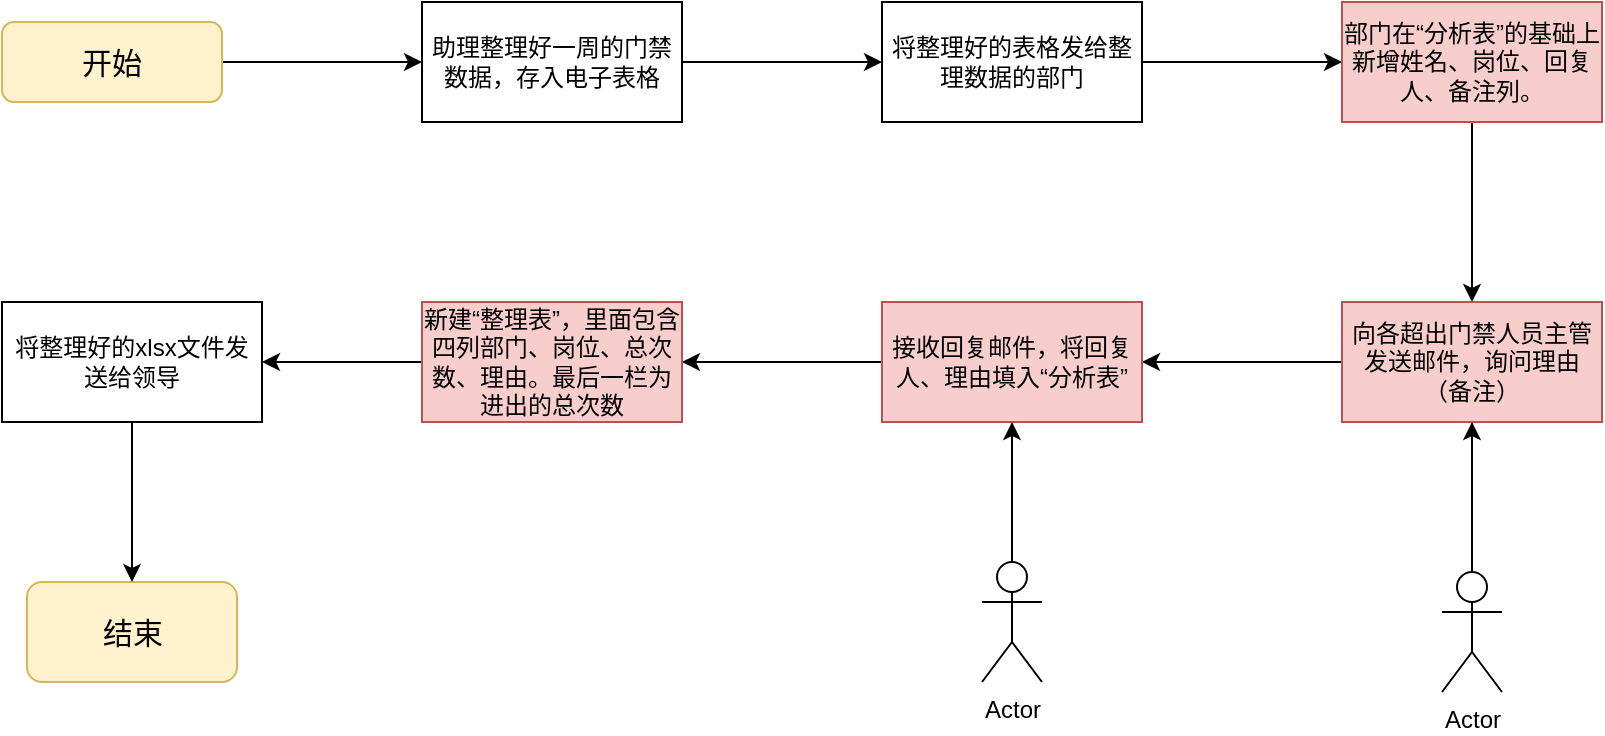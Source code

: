 <mxfile version="22.1.17" type="github">
  <diagram id="C5RBs43oDa-KdzZeNtuy" name="Page-1">
    <mxGraphModel dx="1050" dy="530" grid="1" gridSize="10" guides="1" tooltips="1" connect="1" arrows="1" fold="1" page="1" pageScale="1" pageWidth="3300" pageHeight="2339" math="0" shadow="0">
      <root>
        <mxCell id="WIyWlLk6GJQsqaUBKTNV-0" />
        <mxCell id="WIyWlLk6GJQsqaUBKTNV-1" parent="WIyWlLk6GJQsqaUBKTNV-0" />
        <mxCell id="XLVktO2jO21RJNW1cMOq-1" style="edgeStyle=orthogonalEdgeStyle;rounded=0;orthogonalLoop=1;jettySize=auto;html=1;exitX=1;exitY=0.5;exitDx=0;exitDy=0;entryX=0;entryY=0.5;entryDx=0;entryDy=0;" parent="WIyWlLk6GJQsqaUBKTNV-1" source="Xz1nmAx9QvrgqzK91KpJ-3" target="Xz1nmAx9QvrgqzK91KpJ-5" edge="1">
          <mxGeometry relative="1" as="geometry" />
        </mxCell>
        <mxCell id="Xz1nmAx9QvrgqzK91KpJ-3" value="&lt;font style=&quot;font-size: 15px;&quot;&gt;开始&lt;/font&gt;" style="rounded=1;whiteSpace=wrap;html=1;fillColor=#fff2cc;strokeColor=#d6b656;" parent="WIyWlLk6GJQsqaUBKTNV-1" vertex="1">
          <mxGeometry x="170" y="110" width="110" height="40" as="geometry" />
        </mxCell>
        <mxCell id="Xz1nmAx9QvrgqzK91KpJ-4" value="&lt;font style=&quot;font-size: 15px;&quot;&gt;结束&lt;/font&gt;" style="rounded=1;whiteSpace=wrap;html=1;fillColor=#fff2cc;strokeColor=#d6b656;" parent="WIyWlLk6GJQsqaUBKTNV-1" vertex="1">
          <mxGeometry x="182.5" y="390" width="105" height="50" as="geometry" />
        </mxCell>
        <mxCell id="XLVktO2jO21RJNW1cMOq-2" style="edgeStyle=orthogonalEdgeStyle;rounded=0;orthogonalLoop=1;jettySize=auto;html=1;exitX=1;exitY=0.5;exitDx=0;exitDy=0;entryX=0;entryY=0.5;entryDx=0;entryDy=0;" parent="WIyWlLk6GJQsqaUBKTNV-1" source="Xz1nmAx9QvrgqzK91KpJ-5" target="Xz1nmAx9QvrgqzK91KpJ-7" edge="1">
          <mxGeometry relative="1" as="geometry" />
        </mxCell>
        <mxCell id="Xz1nmAx9QvrgqzK91KpJ-5" value="助理整理好一周的门禁数据，存入电子表格" style="rounded=0;whiteSpace=wrap;html=1;" parent="WIyWlLk6GJQsqaUBKTNV-1" vertex="1">
          <mxGeometry x="380" y="100" width="130" height="60" as="geometry" />
        </mxCell>
        <mxCell id="XLVktO2jO21RJNW1cMOq-3" style="edgeStyle=orthogonalEdgeStyle;rounded=0;orthogonalLoop=1;jettySize=auto;html=1;exitX=1;exitY=0.5;exitDx=0;exitDy=0;entryX=0;entryY=0.5;entryDx=0;entryDy=0;" parent="WIyWlLk6GJQsqaUBKTNV-1" source="Xz1nmAx9QvrgqzK91KpJ-7" target="Xz1nmAx9QvrgqzK91KpJ-9" edge="1">
          <mxGeometry relative="1" as="geometry" />
        </mxCell>
        <mxCell id="Xz1nmAx9QvrgqzK91KpJ-7" value="将整理好的表格发给整理数据的部门" style="rounded=0;whiteSpace=wrap;html=1;" parent="WIyWlLk6GJQsqaUBKTNV-1" vertex="1">
          <mxGeometry x="610" y="100" width="130" height="60" as="geometry" />
        </mxCell>
        <mxCell id="XLVktO2jO21RJNW1cMOq-4" style="edgeStyle=orthogonalEdgeStyle;rounded=0;orthogonalLoop=1;jettySize=auto;html=1;exitX=0.5;exitY=1;exitDx=0;exitDy=0;entryX=0.5;entryY=0;entryDx=0;entryDy=0;" parent="WIyWlLk6GJQsqaUBKTNV-1" source="Xz1nmAx9QvrgqzK91KpJ-9" target="Xz1nmAx9QvrgqzK91KpJ-10" edge="1">
          <mxGeometry relative="1" as="geometry" />
        </mxCell>
        <mxCell id="Xz1nmAx9QvrgqzK91KpJ-9" value="部门在“分析表”的基础上新增姓名、岗位、回复人、备注列。" style="rounded=0;whiteSpace=wrap;html=1;fillColor=#f8cecc;strokeColor=#b85450;" parent="WIyWlLk6GJQsqaUBKTNV-1" vertex="1">
          <mxGeometry x="840" y="100" width="130" height="60" as="geometry" />
        </mxCell>
        <mxCell id="XLVktO2jO21RJNW1cMOq-5" style="edgeStyle=orthogonalEdgeStyle;rounded=0;orthogonalLoop=1;jettySize=auto;html=1;exitX=0;exitY=0.5;exitDx=0;exitDy=0;entryX=1;entryY=0.5;entryDx=0;entryDy=0;" parent="WIyWlLk6GJQsqaUBKTNV-1" source="Xz1nmAx9QvrgqzK91KpJ-10" target="Xz1nmAx9QvrgqzK91KpJ-11" edge="1">
          <mxGeometry relative="1" as="geometry" />
        </mxCell>
        <mxCell id="Xz1nmAx9QvrgqzK91KpJ-10" value="向各超出门禁人员主管发送邮件，询问理由（备注）" style="rounded=0;whiteSpace=wrap;html=1;fillColor=#f8cecc;strokeColor=#b85450;" parent="WIyWlLk6GJQsqaUBKTNV-1" vertex="1">
          <mxGeometry x="840" y="250" width="130" height="60" as="geometry" />
        </mxCell>
        <mxCell id="XLVktO2jO21RJNW1cMOq-6" style="edgeStyle=orthogonalEdgeStyle;rounded=0;orthogonalLoop=1;jettySize=auto;html=1;exitX=0;exitY=0.5;exitDx=0;exitDy=0;entryX=1;entryY=0.5;entryDx=0;entryDy=0;" parent="WIyWlLk6GJQsqaUBKTNV-1" source="Xz1nmAx9QvrgqzK91KpJ-11" target="SEK0KGETxBTAh0PKZT3X-0" edge="1">
          <mxGeometry relative="1" as="geometry" />
        </mxCell>
        <mxCell id="Xz1nmAx9QvrgqzK91KpJ-11" value="接收回复邮件，将回复人、理由填入“分析表”" style="rounded=0;whiteSpace=wrap;html=1;fillColor=#f8cecc;strokeColor=#b85450;" parent="WIyWlLk6GJQsqaUBKTNV-1" vertex="1">
          <mxGeometry x="610" y="250" width="130" height="60" as="geometry" />
        </mxCell>
        <mxCell id="XLVktO2jO21RJNW1cMOq-7" style="edgeStyle=orthogonalEdgeStyle;rounded=0;orthogonalLoop=1;jettySize=auto;html=1;exitX=0;exitY=0.5;exitDx=0;exitDy=0;entryX=1;entryY=0.5;entryDx=0;entryDy=0;" parent="WIyWlLk6GJQsqaUBKTNV-1" source="SEK0KGETxBTAh0PKZT3X-0" target="SEK0KGETxBTAh0PKZT3X-1" edge="1">
          <mxGeometry relative="1" as="geometry" />
        </mxCell>
        <mxCell id="SEK0KGETxBTAh0PKZT3X-0" value="新建“整理表”，里面包含四列部门、岗位、总次数、理由。最后一栏为进出的总次数" style="rounded=0;whiteSpace=wrap;html=1;fillColor=#f8cecc;strokeColor=#b85450;" parent="WIyWlLk6GJQsqaUBKTNV-1" vertex="1">
          <mxGeometry x="380" y="250" width="130" height="60" as="geometry" />
        </mxCell>
        <mxCell id="XLVktO2jO21RJNW1cMOq-8" style="edgeStyle=orthogonalEdgeStyle;rounded=0;orthogonalLoop=1;jettySize=auto;html=1;exitX=0.5;exitY=1;exitDx=0;exitDy=0;entryX=0.5;entryY=0;entryDx=0;entryDy=0;" parent="WIyWlLk6GJQsqaUBKTNV-1" source="SEK0KGETxBTAh0PKZT3X-1" target="Xz1nmAx9QvrgqzK91KpJ-4" edge="1">
          <mxGeometry relative="1" as="geometry" />
        </mxCell>
        <mxCell id="SEK0KGETxBTAh0PKZT3X-1" value="将整理好的xlsx文件发送给领导" style="rounded=0;whiteSpace=wrap;html=1;" parent="WIyWlLk6GJQsqaUBKTNV-1" vertex="1">
          <mxGeometry x="170" y="250" width="130" height="60" as="geometry" />
        </mxCell>
        <mxCell id="c3op0GwE49kDtoQEfTiL-1" style="edgeStyle=orthogonalEdgeStyle;rounded=0;orthogonalLoop=1;jettySize=auto;html=1;exitX=0.5;exitY=0;exitDx=0;exitDy=0;exitPerimeter=0;entryX=0.5;entryY=1;entryDx=0;entryDy=0;" parent="WIyWlLk6GJQsqaUBKTNV-1" source="c3op0GwE49kDtoQEfTiL-0" target="Xz1nmAx9QvrgqzK91KpJ-10" edge="1">
          <mxGeometry relative="1" as="geometry" />
        </mxCell>
        <mxCell id="c3op0GwE49kDtoQEfTiL-0" value="Actor" style="shape=umlActor;verticalLabelPosition=bottom;verticalAlign=top;html=1;outlineConnect=0;" parent="WIyWlLk6GJQsqaUBKTNV-1" vertex="1">
          <mxGeometry x="890" y="385" width="30" height="60" as="geometry" />
        </mxCell>
        <mxCell id="c3op0GwE49kDtoQEfTiL-3" style="edgeStyle=orthogonalEdgeStyle;rounded=0;orthogonalLoop=1;jettySize=auto;html=1;entryX=0.5;entryY=1;entryDx=0;entryDy=0;" parent="WIyWlLk6GJQsqaUBKTNV-1" source="c3op0GwE49kDtoQEfTiL-2" target="Xz1nmAx9QvrgqzK91KpJ-11" edge="1">
          <mxGeometry relative="1" as="geometry" />
        </mxCell>
        <mxCell id="c3op0GwE49kDtoQEfTiL-2" value="Actor" style="shape=umlActor;verticalLabelPosition=bottom;verticalAlign=top;html=1;outlineConnect=0;" parent="WIyWlLk6GJQsqaUBKTNV-1" vertex="1">
          <mxGeometry x="660" y="380" width="30" height="60" as="geometry" />
        </mxCell>
      </root>
    </mxGraphModel>
  </diagram>
</mxfile>
